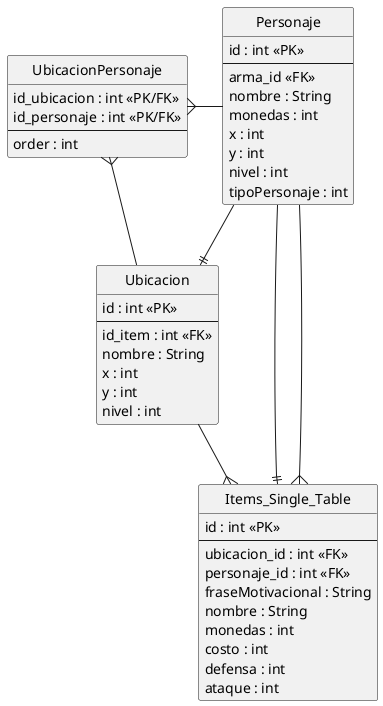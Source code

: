 ﻿@startuml DER

hide circle


entity Personaje {
  id : int <<PK>>
  --
  arma_id <<FK>>
  nombre : String
  monedas : int
  x : int
  y : int
  nivel : int
  tipoPersonaje : int
}



entity Ubicacion {
  id : int <<PK>>
  --
  id_item : int <<FK>>
  nombre : String
  x : int
  y : int
  nivel : int
}

entity UbicacionPersonaje {
  id_ubicacion : int <<PK/FK>>
  id_personaje : int <<PK/FK>>
  --
  order : int
  ' order porque aplico OrderColumn
  ' Pertenecienta a la lista
  ' ubicacionesVisitadas
}

entity Items_Single_Table {
  id : int <<PK>>
  --
  ubicacion_id : int <<FK>>
  personaje_id : int <<FK>>
  fraseMotivacional : String
  nombre : String
  monedas : int
  costo : int
  defensa : int
  ataque : int
}

Personaje --|| Items_Single_Table
Personaje --{ Items_Single_Table
Personaje --|| Ubicacion
Personaje -left-{ UbicacionPersonaje
Ubicacion -left-{ UbicacionPersonaje
Ubicacion --{ Items_Single_Table

@enduml